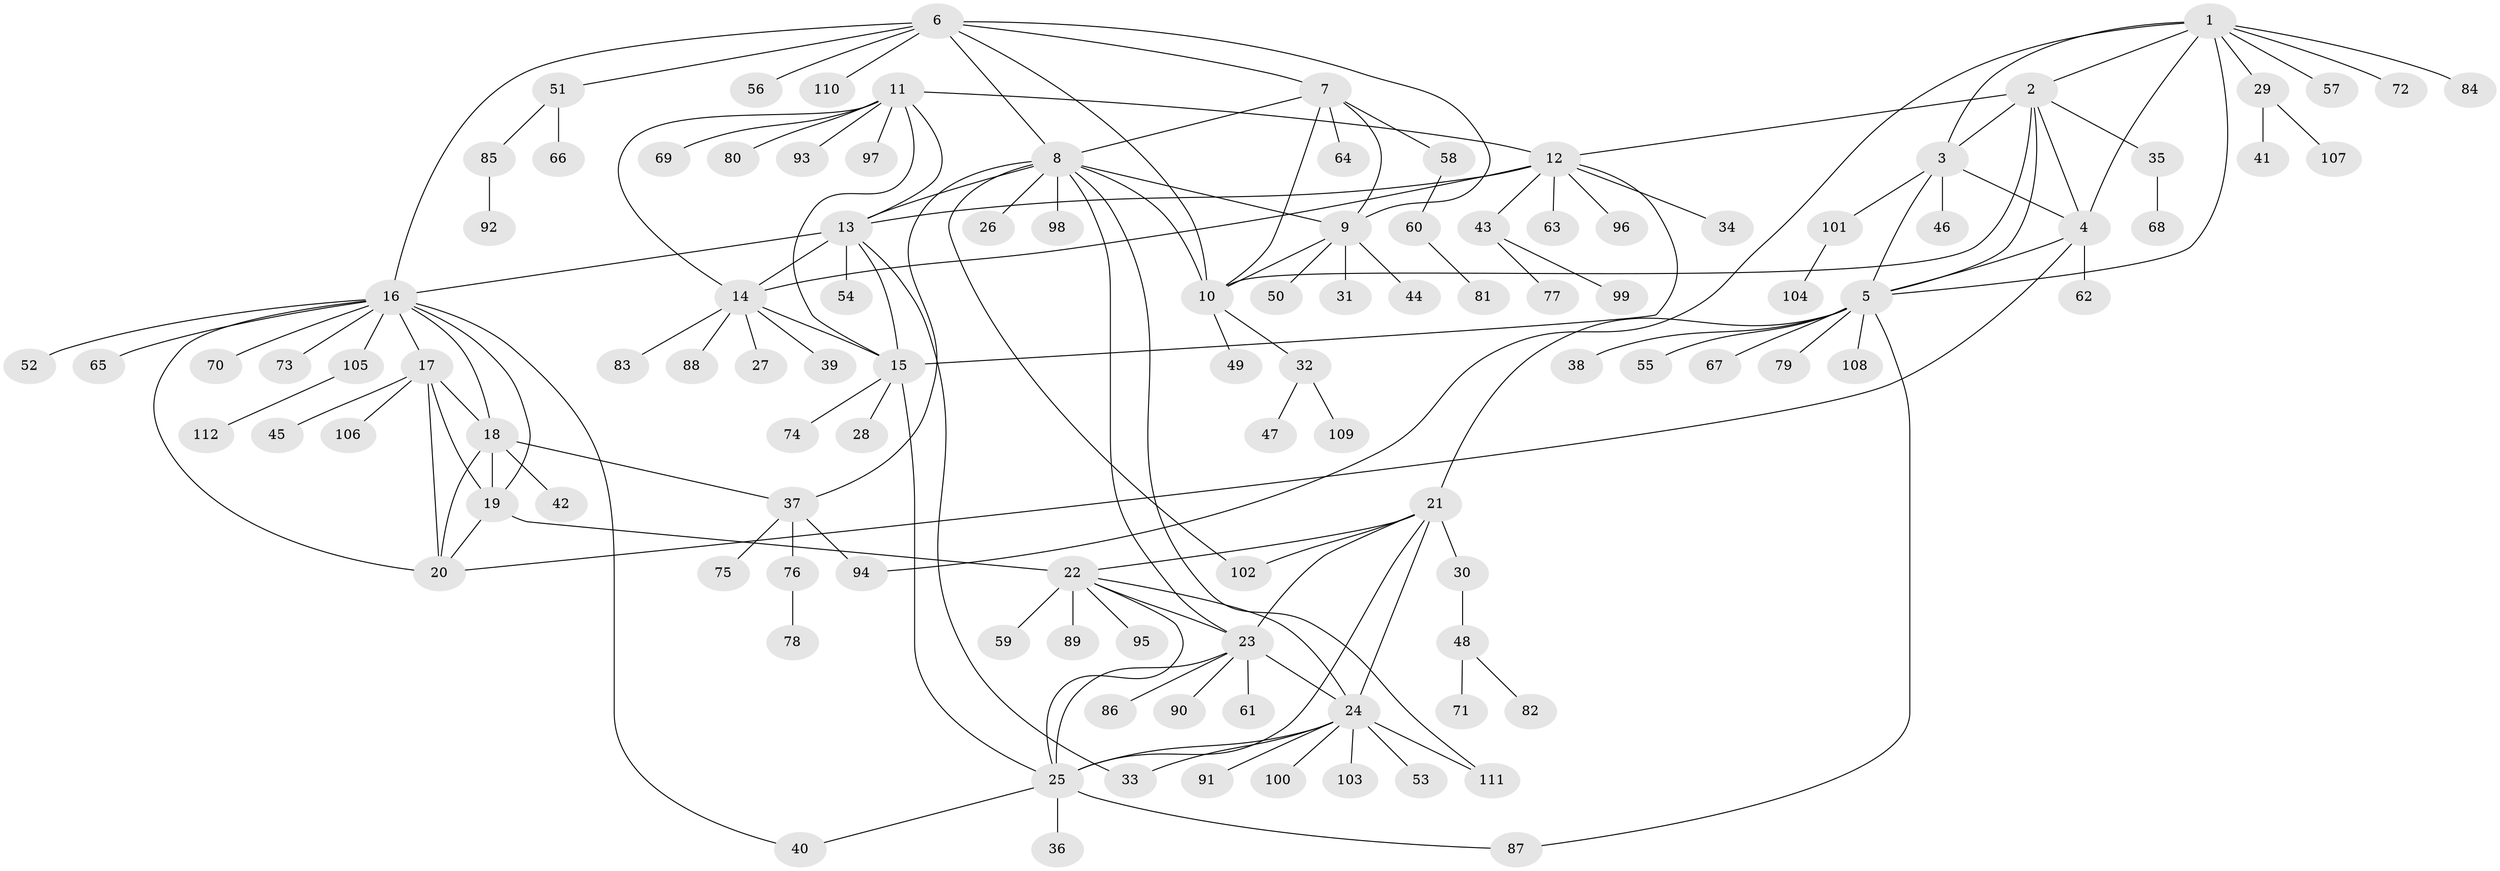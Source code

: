 // coarse degree distribution, {8: 0.04819277108433735, 7: 0.03614457831325301, 6: 0.03614457831325301, 5: 0.04819277108433735, 11: 0.024096385542168676, 9: 0.024096385542168676, 10: 0.024096385542168676, 4: 0.012048192771084338, 1: 0.6265060240963856, 2: 0.10843373493975904, 3: 0.012048192771084338}
// Generated by graph-tools (version 1.1) at 2025/42/03/06/25 10:42:08]
// undirected, 112 vertices, 154 edges
graph export_dot {
graph [start="1"]
  node [color=gray90,style=filled];
  1;
  2;
  3;
  4;
  5;
  6;
  7;
  8;
  9;
  10;
  11;
  12;
  13;
  14;
  15;
  16;
  17;
  18;
  19;
  20;
  21;
  22;
  23;
  24;
  25;
  26;
  27;
  28;
  29;
  30;
  31;
  32;
  33;
  34;
  35;
  36;
  37;
  38;
  39;
  40;
  41;
  42;
  43;
  44;
  45;
  46;
  47;
  48;
  49;
  50;
  51;
  52;
  53;
  54;
  55;
  56;
  57;
  58;
  59;
  60;
  61;
  62;
  63;
  64;
  65;
  66;
  67;
  68;
  69;
  70;
  71;
  72;
  73;
  74;
  75;
  76;
  77;
  78;
  79;
  80;
  81;
  82;
  83;
  84;
  85;
  86;
  87;
  88;
  89;
  90;
  91;
  92;
  93;
  94;
  95;
  96;
  97;
  98;
  99;
  100;
  101;
  102;
  103;
  104;
  105;
  106;
  107;
  108;
  109;
  110;
  111;
  112;
  1 -- 2;
  1 -- 3;
  1 -- 4;
  1 -- 5;
  1 -- 29;
  1 -- 57;
  1 -- 72;
  1 -- 84;
  1 -- 94;
  2 -- 3;
  2 -- 4;
  2 -- 5;
  2 -- 10;
  2 -- 12;
  2 -- 35;
  3 -- 4;
  3 -- 5;
  3 -- 46;
  3 -- 101;
  4 -- 5;
  4 -- 20;
  4 -- 62;
  5 -- 21;
  5 -- 38;
  5 -- 55;
  5 -- 67;
  5 -- 79;
  5 -- 87;
  5 -- 108;
  6 -- 7;
  6 -- 8;
  6 -- 9;
  6 -- 10;
  6 -- 16;
  6 -- 51;
  6 -- 56;
  6 -- 110;
  7 -- 8;
  7 -- 9;
  7 -- 10;
  7 -- 58;
  7 -- 64;
  8 -- 9;
  8 -- 10;
  8 -- 13;
  8 -- 23;
  8 -- 26;
  8 -- 37;
  8 -- 98;
  8 -- 102;
  8 -- 111;
  9 -- 10;
  9 -- 31;
  9 -- 44;
  9 -- 50;
  10 -- 32;
  10 -- 49;
  11 -- 12;
  11 -- 13;
  11 -- 14;
  11 -- 15;
  11 -- 69;
  11 -- 80;
  11 -- 93;
  11 -- 97;
  12 -- 13;
  12 -- 14;
  12 -- 15;
  12 -- 34;
  12 -- 43;
  12 -- 63;
  12 -- 96;
  13 -- 14;
  13 -- 15;
  13 -- 16;
  13 -- 33;
  13 -- 54;
  14 -- 15;
  14 -- 27;
  14 -- 39;
  14 -- 83;
  14 -- 88;
  15 -- 25;
  15 -- 28;
  15 -- 74;
  16 -- 17;
  16 -- 18;
  16 -- 19;
  16 -- 20;
  16 -- 40;
  16 -- 52;
  16 -- 65;
  16 -- 70;
  16 -- 73;
  16 -- 105;
  17 -- 18;
  17 -- 19;
  17 -- 20;
  17 -- 45;
  17 -- 106;
  18 -- 19;
  18 -- 20;
  18 -- 37;
  18 -- 42;
  19 -- 20;
  19 -- 22;
  21 -- 22;
  21 -- 23;
  21 -- 24;
  21 -- 25;
  21 -- 30;
  21 -- 102;
  22 -- 23;
  22 -- 24;
  22 -- 25;
  22 -- 59;
  22 -- 89;
  22 -- 95;
  23 -- 24;
  23 -- 25;
  23 -- 61;
  23 -- 86;
  23 -- 90;
  24 -- 25;
  24 -- 33;
  24 -- 53;
  24 -- 91;
  24 -- 100;
  24 -- 103;
  24 -- 111;
  25 -- 36;
  25 -- 40;
  25 -- 87;
  29 -- 41;
  29 -- 107;
  30 -- 48;
  32 -- 47;
  32 -- 109;
  35 -- 68;
  37 -- 75;
  37 -- 76;
  37 -- 94;
  43 -- 77;
  43 -- 99;
  48 -- 71;
  48 -- 82;
  51 -- 66;
  51 -- 85;
  58 -- 60;
  60 -- 81;
  76 -- 78;
  85 -- 92;
  101 -- 104;
  105 -- 112;
}

